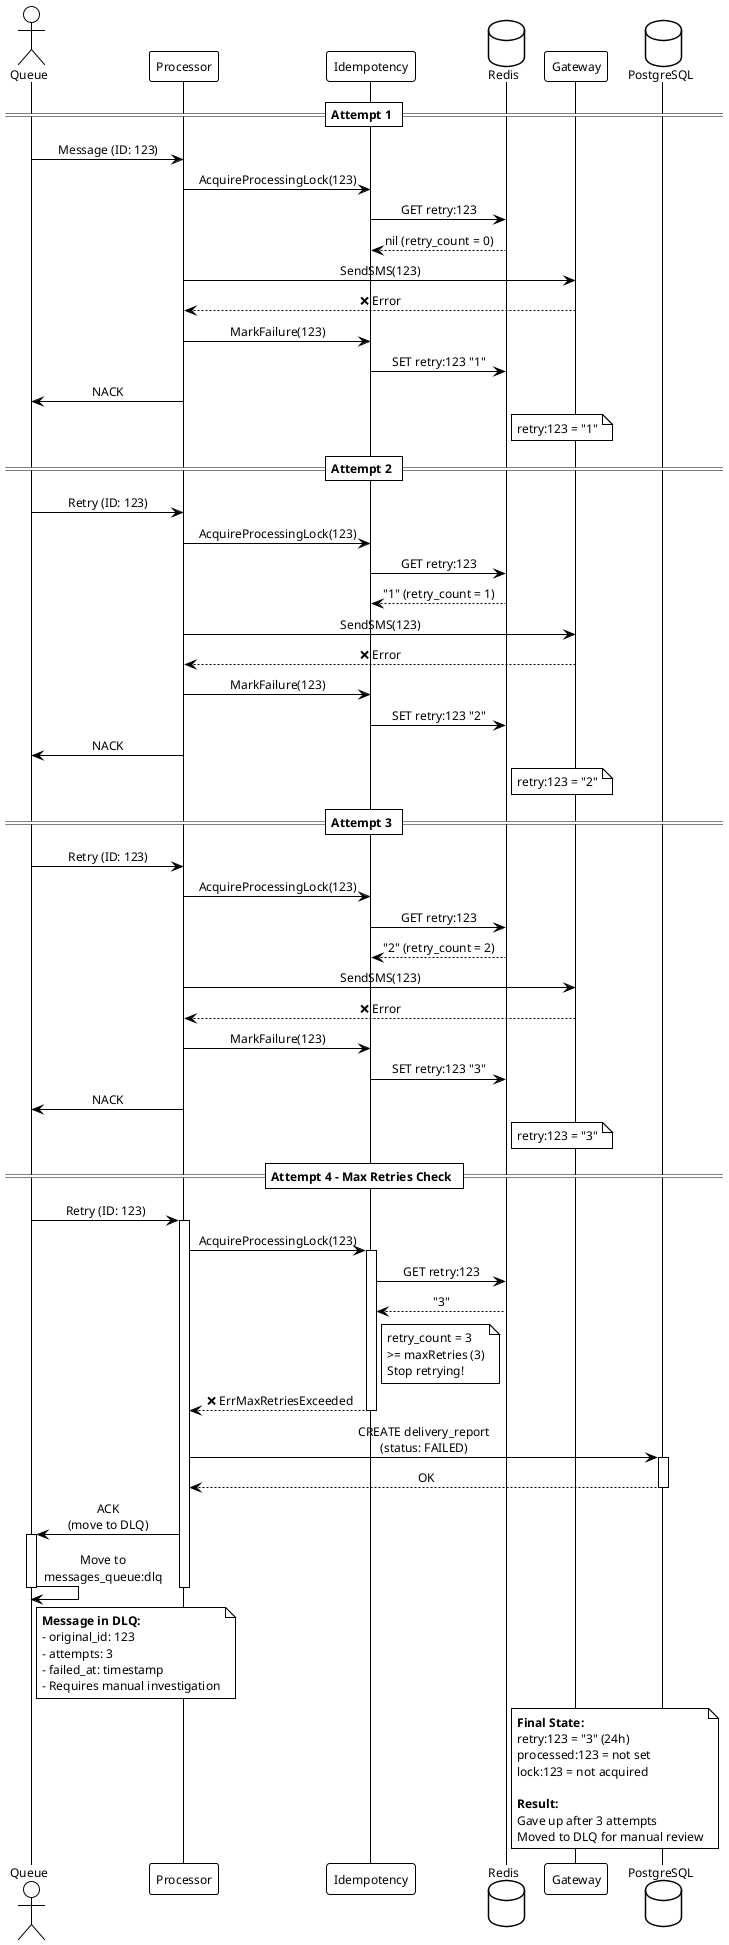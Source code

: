 @startuml Idempotency - Max Retries Exceeded
!theme plain
skinparam sequenceMessageAlign center
skinparam defaultFontSize 12

actor Queue
participant "Processor" as Processor
participant "Idempotency" as Idempotency
database Redis
participant "Gateway" as Gateway
database "PostgreSQL" as DB

== Attempt 1 ==
Queue -> Processor: Message (ID: 123)
Processor -> Idempotency: AcquireProcessingLock(123)
Idempotency -> Redis: GET retry:123
Redis --> Idempotency: nil (retry_count = 0)
Processor -> Gateway: SendSMS(123)
Gateway --> Processor: ❌ Error
Processor -> Idempotency: MarkFailure(123)
Idempotency -> Redis: SET retry:123 "1"
Processor -> Queue: NACK

note right of Redis
  retry:123 = "1"
end note

== Attempt 2 ==
Queue -> Processor: Retry (ID: 123)
Processor -> Idempotency: AcquireProcessingLock(123)
Idempotency -> Redis: GET retry:123
Redis --> Idempotency: "1" (retry_count = 1)
Processor -> Gateway: SendSMS(123)
Gateway --> Processor: ❌ Error
Processor -> Idempotency: MarkFailure(123)
Idempotency -> Redis: SET retry:123 "2"
Processor -> Queue: NACK

note right of Redis
  retry:123 = "2"
end note

== Attempt 3 ==
Queue -> Processor: Retry (ID: 123)
Processor -> Idempotency: AcquireProcessingLock(123)
Idempotency -> Redis: GET retry:123
Redis --> Idempotency: "2" (retry_count = 2)
Processor -> Gateway: SendSMS(123)
Gateway --> Processor: ❌ Error
Processor -> Idempotency: MarkFailure(123)
Idempotency -> Redis: SET retry:123 "3"
Processor -> Queue: NACK

note right of Redis
  retry:123 = "3"
end note

== Attempt 4 - Max Retries Check ==

Queue -> Processor: Retry (ID: 123)
activate Processor

Processor -> Idempotency: AcquireProcessingLock(123)
activate Idempotency

Idempotency -> Redis: GET retry:123
Redis --> Idempotency: "3"

note right of Idempotency
  retry_count = 3
  >= maxRetries (3)
  Stop retrying!
end note

Idempotency --> Processor: ❌ ErrMaxRetriesExceeded
deactivate Idempotency

Processor -> DB: CREATE delivery_report\n(status: FAILED)
activate DB
DB --> Processor: OK
deactivate DB

Processor -> Queue: ACK\n(move to DLQ)
activate Queue
Queue -> Queue: Move to\nmessages_queue:dlq
deactivate Queue

deactivate Processor

note right of Queue
  **Message in DLQ:**
  - original_id: 123
  - attempts: 3
  - failed_at: timestamp
  - Requires manual investigation
end note

note right of Redis
  **Final State:**
  retry:123 = "3" (24h)
  processed:123 = not set
  lock:123 = not acquired

  **Result:**
  Gave up after 3 attempts
  Moved to DLQ for manual review
end note

@enduml

